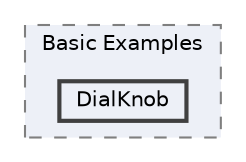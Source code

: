 digraph "C:/Users/BIG/Documents/Arduino/Libraries/Bind/examples/All Boards+HC-06 (or similars)/Basic Examples/DialKnob"
{
 // LATEX_PDF_SIZE
  bgcolor="transparent";
  edge [fontname=Helvetica,fontsize=10,labelfontname=Helvetica,labelfontsize=10];
  node [fontname=Helvetica,fontsize=10,shape=box,height=0.2,width=0.4];
  compound=true
  subgraph clusterdir_7121123e9db53f8ff2f1ae4b808cdd9a {
    graph [ bgcolor="#edf0f7", pencolor="grey50", label="Basic Examples", fontname=Helvetica,fontsize=10 style="filled,dashed", URL="dir_7121123e9db53f8ff2f1ae4b808cdd9a.html",tooltip=""]
  dir_358d0d6e3a89394f0318a22d48f056c4 [label="DialKnob", fillcolor="#edf0f7", color="grey25", style="filled,bold", URL="dir_358d0d6e3a89394f0318a22d48f056c4.html",tooltip=""];
  }
}
